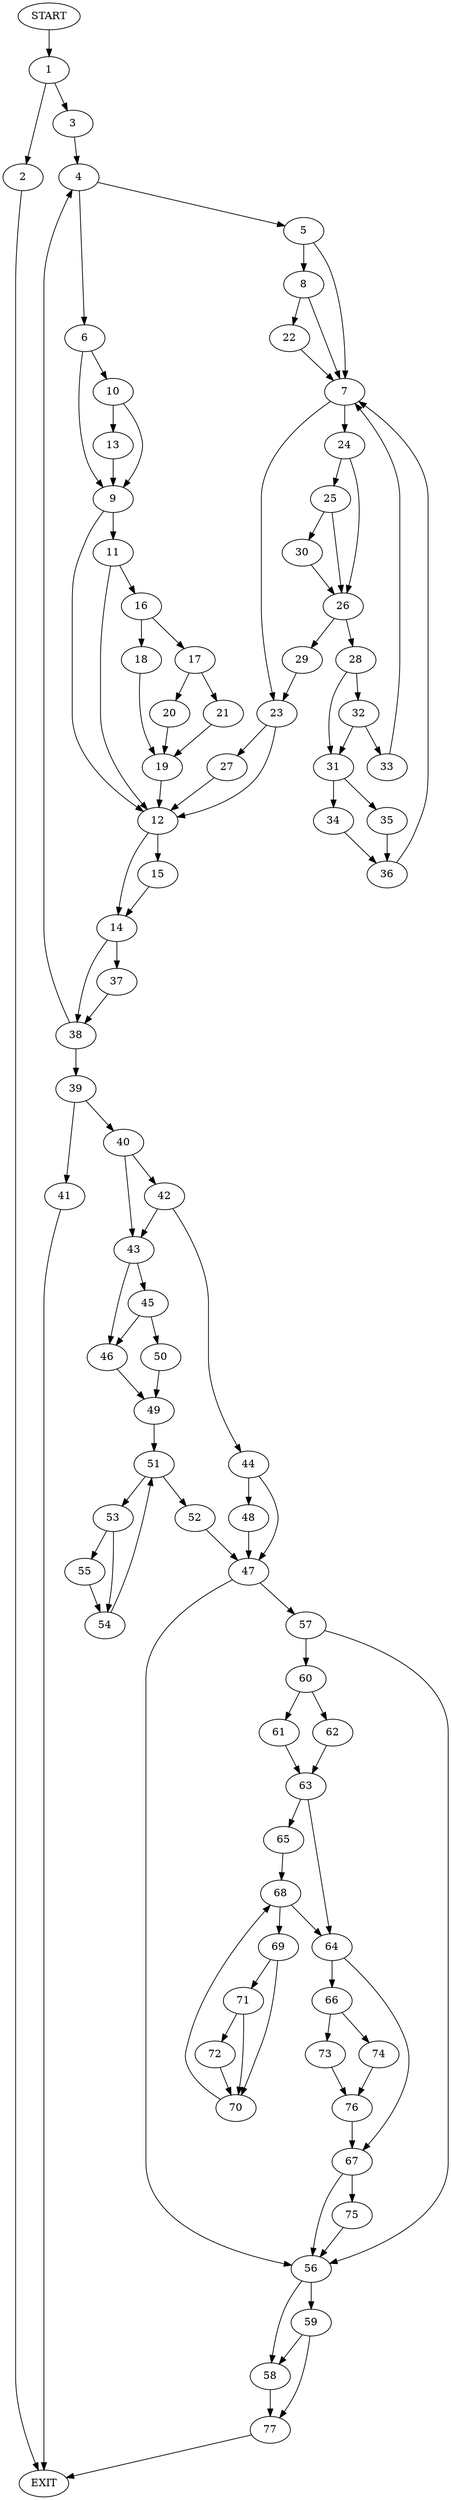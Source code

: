 digraph {
0 [label="START"]
78 [label="EXIT"]
0 -> 1
1 -> 2
1 -> 3
3 -> 4
2 -> 78
4 -> 5
4 -> 6
5 -> 7
5 -> 8
6 -> 9
6 -> 10
9 -> 11
9 -> 12
10 -> 9
10 -> 13
13 -> 9
12 -> 14
12 -> 15
11 -> 12
11 -> 16
16 -> 17
16 -> 18
18 -> 19
17 -> 20
17 -> 21
19 -> 12
20 -> 19
21 -> 19
8 -> 22
8 -> 7
7 -> 23
7 -> 24
22 -> 7
24 -> 25
24 -> 26
23 -> 27
23 -> 12
26 -> 28
26 -> 29
25 -> 26
25 -> 30
30 -> 26
29 -> 23
28 -> 31
28 -> 32
32 -> 31
32 -> 33
31 -> 34
31 -> 35
33 -> 7
34 -> 36
35 -> 36
36 -> 7
27 -> 12
14 -> 37
14 -> 38
15 -> 14
37 -> 38
38 -> 4
38 -> 39
39 -> 40
39 -> 41
40 -> 42
40 -> 43
41 -> 78
42 -> 44
42 -> 43
43 -> 45
43 -> 46
44 -> 47
44 -> 48
46 -> 49
45 -> 50
45 -> 46
50 -> 49
49 -> 51
51 -> 52
51 -> 53
53 -> 54
53 -> 55
52 -> 47
54 -> 51
55 -> 54
47 -> 56
47 -> 57
48 -> 47
56 -> 58
56 -> 59
57 -> 56
57 -> 60
60 -> 61
60 -> 62
62 -> 63
61 -> 63
63 -> 64
63 -> 65
64 -> 66
64 -> 67
65 -> 68
68 -> 64
68 -> 69
69 -> 70
69 -> 71
70 -> 68
71 -> 70
71 -> 72
72 -> 70
66 -> 73
66 -> 74
67 -> 75
67 -> 56
73 -> 76
74 -> 76
76 -> 67
75 -> 56
59 -> 77
59 -> 58
58 -> 77
77 -> 78
}
